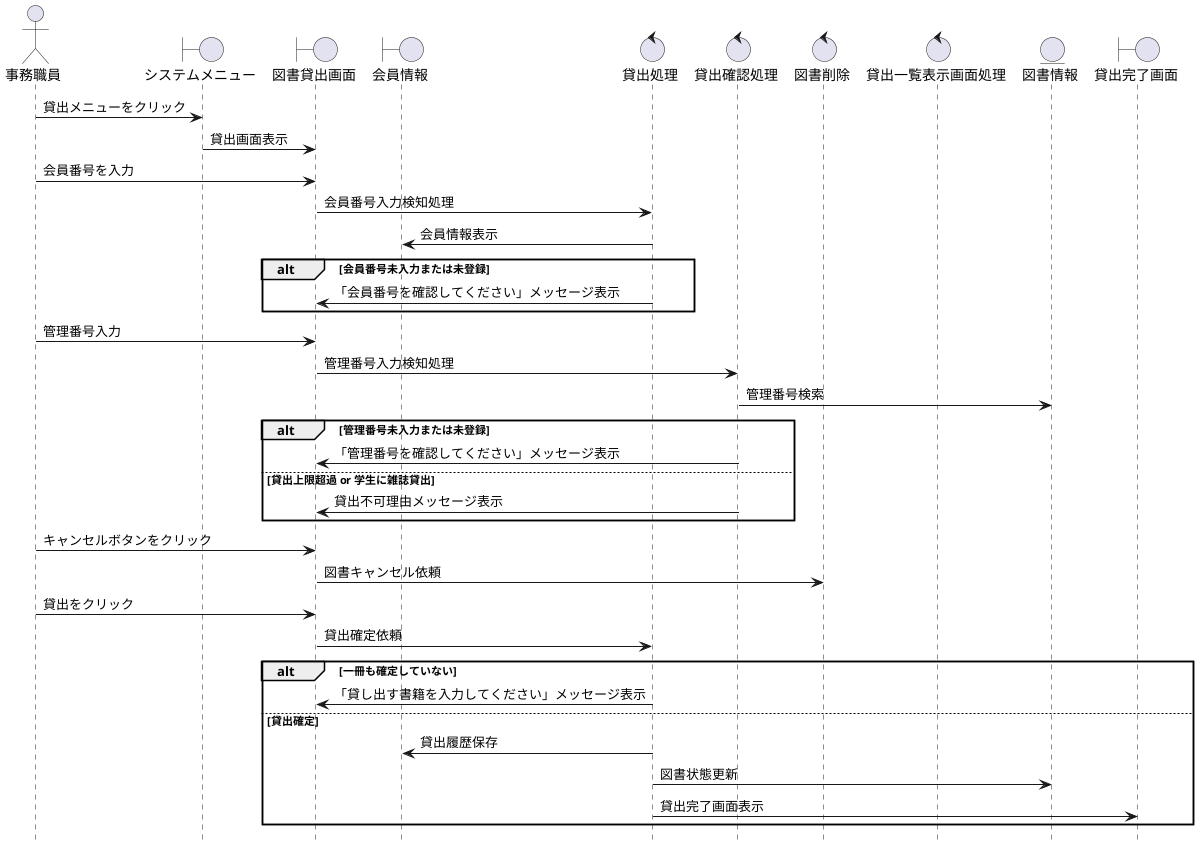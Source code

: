 @startuml
hide footbox

actor 事務職員 as A
boundary システムメニュー as B1
boundary 図書貸出画面 as B2
boundary 会員情報 as E1
control 貸出処理 as C1
control 貸出確認処理 as C2
control 図書削除 as C3
control 貸出一覧表示画面処理 as C4
entity 図書情報 as E2
boundary 貸出完了画面 as B3

A -> B1 : 貸出メニューをクリック
B1 -> B2 : 貸出画面表示

A -> B2 : 会員番号を入力
B2 -> C1 : 会員番号入力検知処理
C1 -> E1 : 会員情報表示
alt 会員番号未入力または未登録
    C1 -> B2 : 「会員番号を確認してください」メッセージ表示
end

A -> B2 : 管理番号入力
B2 -> C2 : 管理番号入力検知処理
C2 -> E2 : 管理番号検索
alt 管理番号未入力または未登録
    C2 -> B2 : 「管理番号を確認してください」メッセージ表示
else 貸出上限超過 or 学生に雑誌貸出
    C2 -> B2 : 貸出不可理由メッセージ表示
end

A -> B2 : キャンセルボタンをクリック
B2 -> C3 : 図書キャンセル依頼

A -> B2 : 貸出をクリック
B2 -> C1 : 貸出確定依頼
alt 一冊も確定していない
    C1 -> B2 : 「貸し出す書籍を入力してください」メッセージ表示
else 貸出確定
    C1 -> E1 : 貸出履歴保存
    C1 -> E2 : 図書状態更新
    C1 -> B3 : 貸出完了画面表示
end


@enduml
